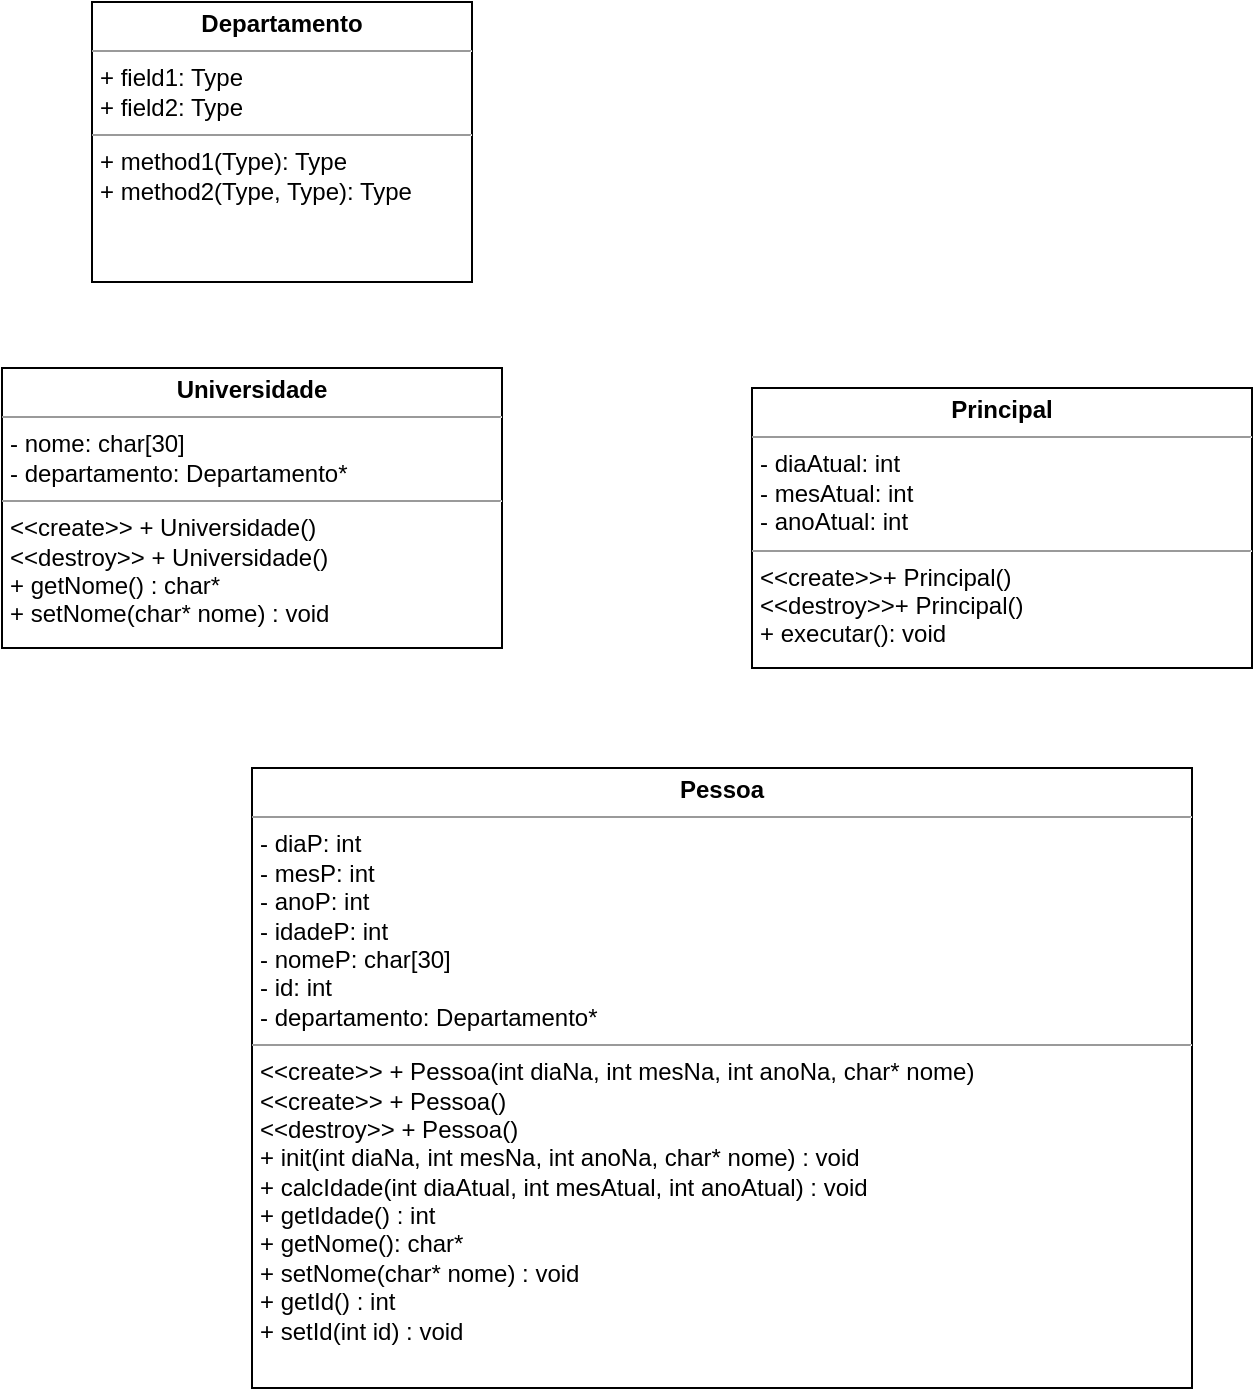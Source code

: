 <mxfile version="11.1.4" type="device"><diagram name="Page-1" id="c4acf3e9-155e-7222-9cf6-157b1a14988f"><mxGraphModel dx="942" dy="599" grid="1" gridSize="10" guides="1" tooltips="1" connect="1" arrows="1" fold="1" page="1" pageScale="1" pageWidth="850" pageHeight="1100" background="#ffffff" math="0" shadow="0"><root><mxCell id="0"/><mxCell id="1" parent="0"/><mxCell id="5d2195bd80daf111-18" value="&lt;p style=&quot;margin: 0px ; margin-top: 4px ; text-align: center&quot;&gt;&lt;b&gt;Departamento&lt;/b&gt;&lt;/p&gt;&lt;hr size=&quot;1&quot;&gt;&lt;p style=&quot;margin: 0px ; margin-left: 4px&quot;&gt;+ field1: Type&lt;br&gt;+ field2: Type&lt;/p&gt;&lt;hr size=&quot;1&quot;&gt;&lt;p style=&quot;margin: 0px ; margin-left: 4px&quot;&gt;+ method1(Type): Type&lt;br&gt;+ method2(Type, Type): Type&lt;/p&gt;" style="verticalAlign=top;align=left;overflow=fill;fontSize=12;fontFamily=Helvetica;html=1;rounded=0;shadow=0;comic=0;labelBackgroundColor=none;strokeColor=#000000;strokeWidth=1;fillColor=#ffffff;" parent="1" vertex="1"><mxGeometry x="60" y="87" width="190" height="140" as="geometry"/></mxCell><mxCell id="5d2195bd80daf111-19" value="&lt;p style=&quot;margin: 0px ; margin-top: 4px ; text-align: center&quot;&gt;&lt;b&gt;Universidade&lt;/b&gt;&lt;/p&gt;&lt;hr size=&quot;1&quot;&gt;&lt;p style=&quot;margin: 0px ; margin-left: 4px&quot;&gt;- nome: char[30]&lt;br&gt;&lt;/p&gt;&lt;p style=&quot;margin: 0px ; margin-left: 4px&quot;&gt;- departamento: Departamento*&lt;/p&gt;&lt;hr size=&quot;1&quot;&gt;&lt;p style=&quot;margin: 0px ; margin-left: 4px&quot;&gt;&amp;lt;&amp;lt;create&amp;gt;&amp;gt; + Universidade()&lt;/p&gt;&lt;p style=&quot;margin: 0px ; margin-left: 4px&quot;&gt;&amp;lt;&amp;lt;destroy&amp;gt;&amp;gt; + Universidade()&lt;/p&gt;&lt;p style=&quot;margin: 0px ; margin-left: 4px&quot;&gt;+ getNome() : char*&lt;br&gt;&lt;/p&gt;&lt;p style=&quot;margin: 0px ; margin-left: 4px&quot;&gt;+ setNome(char* nome) : void&lt;br&gt;&lt;/p&gt;" style="verticalAlign=top;align=left;overflow=fill;fontSize=12;fontFamily=Helvetica;html=1;rounded=0;shadow=0;comic=0;labelBackgroundColor=none;strokeColor=#000000;strokeWidth=1;fillColor=#ffffff;" parent="1" vertex="1"><mxGeometry x="15" y="270" width="250" height="140" as="geometry"/></mxCell><mxCell id="xuSGBVhygaJ_aNb5IWHs-1" value="&lt;p style=&quot;margin: 0px ; margin-top: 4px ; text-align: center&quot;&gt;&lt;b&gt;Pessoa&lt;/b&gt;&lt;/p&gt;&lt;hr size=&quot;1&quot;&gt;&lt;p style=&quot;margin: 0px ; margin-left: 4px&quot;&gt;- diaP: int&lt;/p&gt;&lt;p style=&quot;margin: 0px ; margin-left: 4px&quot;&gt;- mesP: int&lt;/p&gt;&lt;p style=&quot;margin: 0px ; margin-left: 4px&quot;&gt;- anoP: int&lt;/p&gt;&lt;p style=&quot;margin: 0px ; margin-left: 4px&quot;&gt;- idadeP: int&lt;/p&gt;&lt;p style=&quot;margin: 0px ; margin-left: 4px&quot;&gt;- nomeP: char[30]&lt;/p&gt;&lt;p style=&quot;margin: 0px ; margin-left: 4px&quot;&gt;- id: int&lt;br&gt;&lt;/p&gt;&lt;p style=&quot;margin: 0px ; margin-left: 4px&quot;&gt;- departamento: Departamento*&lt;/p&gt;&lt;hr size=&quot;1&quot;&gt;&lt;p style=&quot;margin: 0px ; margin-left: 4px&quot;&gt;&amp;lt;&amp;lt;create&amp;gt;&amp;gt; + Pessoa(int diaNa, int mesNa, int anoNa, char* nome)&lt;br&gt;&amp;lt;&amp;lt;create&amp;gt;&amp;gt; + Pessoa()&lt;/p&gt;&lt;p style=&quot;margin: 0px ; margin-left: 4px&quot;&gt;&amp;lt;&amp;lt;destroy&amp;gt;&amp;gt; + Pessoa()&lt;/p&gt;&lt;p style=&quot;margin: 0px ; margin-left: 4px&quot;&gt;+ init(int diaNa, int mesNa, int anoNa, char* nome) : void&lt;/p&gt;&lt;p style=&quot;margin: 0px ; margin-left: 4px&quot;&gt;+ calcIdade(int diaAtual, int mesAtual, int anoAtual) : void&lt;/p&gt;&lt;p style=&quot;margin: 0px ; margin-left: 4px&quot;&gt;+ getIdade() : int&lt;/p&gt;&lt;p style=&quot;margin: 0px ; margin-left: 4px&quot;&gt;+ getNome(): char*&lt;/p&gt;&lt;p style=&quot;margin: 0px ; margin-left: 4px&quot;&gt;+ setNome(char* nome) : void&lt;/p&gt;&lt;p style=&quot;margin: 0px ; margin-left: 4px&quot;&gt;+ getId() : int&lt;/p&gt;&lt;p style=&quot;margin: 0px ; margin-left: 4px&quot;&gt;+ setId(int id) : void&lt;br&gt;&lt;/p&gt;&lt;p style=&quot;margin: 0px ; margin-left: 4px&quot;&gt;&lt;br&gt;&lt;/p&gt;" style="verticalAlign=top;align=left;overflow=fill;fontSize=12;fontFamily=Helvetica;html=1;rounded=0;shadow=0;comic=0;labelBackgroundColor=none;strokeColor=#000000;strokeWidth=1;fillColor=#ffffff;" vertex="1" parent="1"><mxGeometry x="140" y="470" width="470" height="310" as="geometry"/></mxCell><mxCell id="xuSGBVhygaJ_aNb5IWHs-5" value="&lt;p style=&quot;margin: 0px ; margin-top: 4px ; text-align: center&quot;&gt;&lt;b&gt;Principal&lt;/b&gt;&lt;/p&gt;&lt;hr size=&quot;1&quot;&gt;&lt;p style=&quot;margin: 0px ; margin-left: 4px&quot;&gt;- diaAtual: int&lt;/p&gt;&lt;p style=&quot;margin: 0px ; margin-left: 4px&quot;&gt;- mesAtual: int&lt;/p&gt;&lt;p style=&quot;margin: 0px ; margin-left: 4px&quot;&gt;- anoAtual: int&lt;br&gt;&lt;/p&gt;&lt;hr size=&quot;1&quot;&gt;&lt;p style=&quot;margin: 0px ; margin-left: 4px&quot;&gt;&amp;lt;&amp;lt;create&amp;gt;&amp;gt;+ Principal()&lt;br&gt;&amp;lt;&amp;lt;destroy&amp;gt;&amp;gt;+ Principal()&lt;/p&gt;&lt;p style=&quot;margin: 0px ; margin-left: 4px&quot;&gt;+ executar(): void&lt;br&gt;&lt;/p&gt;" style="verticalAlign=top;align=left;overflow=fill;fontSize=12;fontFamily=Helvetica;html=1;rounded=0;shadow=0;comic=0;labelBackgroundColor=none;strokeColor=#000000;strokeWidth=1;fillColor=#ffffff;" vertex="1" parent="1"><mxGeometry x="390" y="280" width="250" height="140" as="geometry"/></mxCell></root></mxGraphModel></diagram></mxfile>
